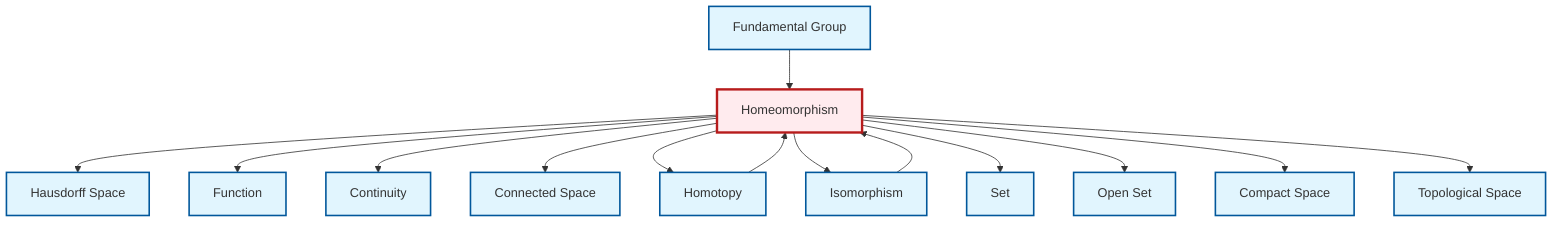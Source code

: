 graph TD
    classDef definition fill:#e1f5fe,stroke:#01579b,stroke-width:2px
    classDef theorem fill:#f3e5f5,stroke:#4a148c,stroke-width:2px
    classDef axiom fill:#fff3e0,stroke:#e65100,stroke-width:2px
    classDef example fill:#e8f5e9,stroke:#1b5e20,stroke-width:2px
    classDef current fill:#ffebee,stroke:#b71c1c,stroke-width:3px
    def-compact["Compact Space"]:::definition
    def-open-set["Open Set"]:::definition
    def-fundamental-group["Fundamental Group"]:::definition
    def-set["Set"]:::definition
    def-connected["Connected Space"]:::definition
    def-topological-space["Topological Space"]:::definition
    def-hausdorff["Hausdorff Space"]:::definition
    def-function["Function"]:::definition
    def-continuity["Continuity"]:::definition
    def-homotopy["Homotopy"]:::definition
    def-isomorphism["Isomorphism"]:::definition
    def-homeomorphism["Homeomorphism"]:::definition
    def-homeomorphism --> def-hausdorff
    def-homeomorphism --> def-function
    def-fundamental-group --> def-homeomorphism
    def-homotopy --> def-homeomorphism
    def-homeomorphism --> def-continuity
    def-homeomorphism --> def-connected
    def-homeomorphism --> def-homotopy
    def-homeomorphism --> def-isomorphism
    def-isomorphism --> def-homeomorphism
    def-homeomorphism --> def-set
    def-homeomorphism --> def-open-set
    def-homeomorphism --> def-compact
    def-homeomorphism --> def-topological-space
    class def-homeomorphism current